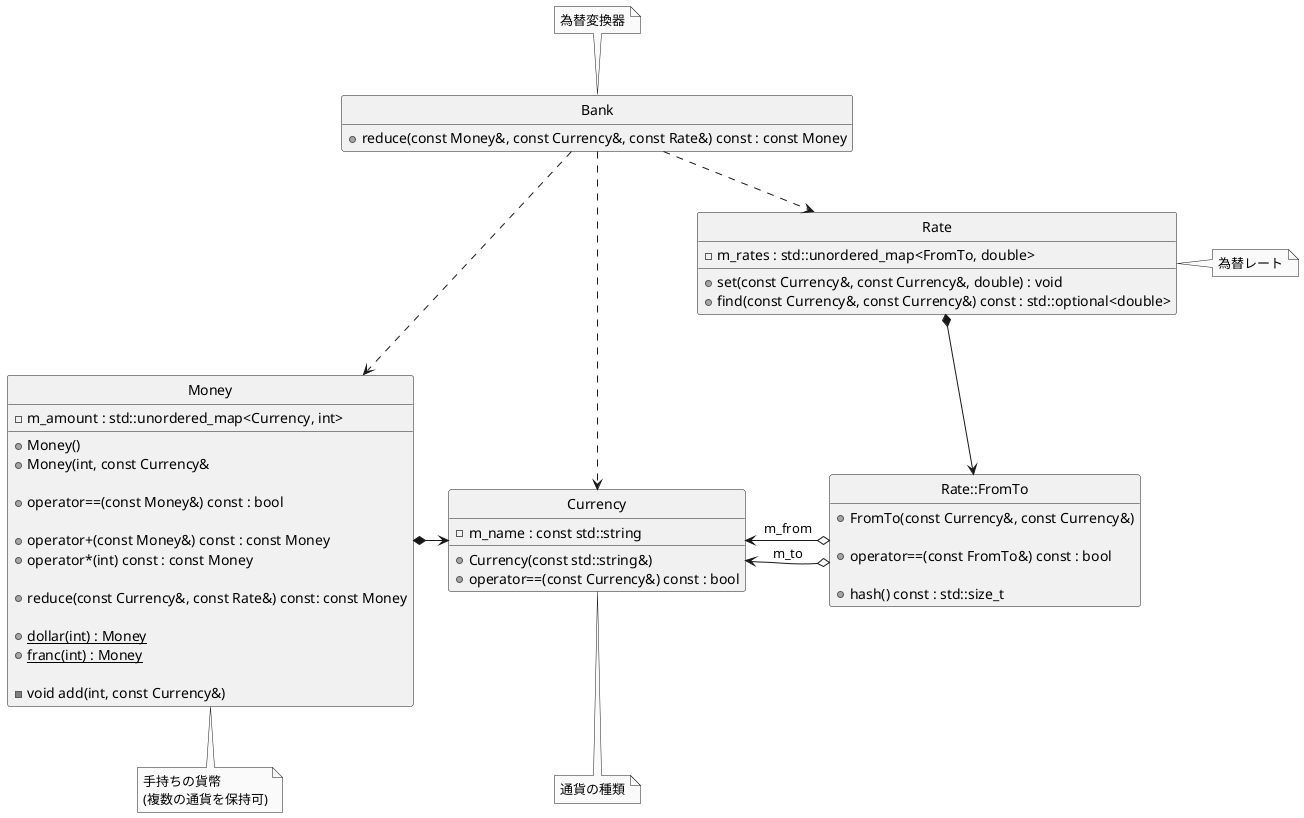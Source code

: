 @startuml class
skinparam {
  monochrome true
  shadowing false
}
hide circle
hide empty members

class Bank {
  + reduce(const Money&, const Currency&, const Rate&) const : const Money
}

class Currency {
  - m_name : const std::string
  + Currency(const std::string&)
  + operator==(const Currency&) const : bool
}

class Money {
  - m_amount : std::unordered_map<Currency, int>
  + Money()
  + Money(int, const Currency&

  + operator==(const Money&) const : bool

  + operator+(const Money&) const : const Money
  + operator*(int) const : const Money

  + reduce(const Currency&, const Rate&) const: const Money

  + {static} dollar(int) : Money
  + {static} franc(int) : Money

  - void add(int, const Currency&)
}

class Rate {
  - m_rates : std::unordered_map<FromTo, double>
  + set(const Currency&, const Currency&, double) : void
  + find(const Currency&, const Currency&) const : std::optional<double>
}

class "Rate::FromTo" as FromTo {
  + FromTo(const Currency&, const Currency&)

  + operator==(const FromTo&) const : bool

  + hash() const : std::size_t
}

Bank ...> Money
Bank ...> Currency
Bank ..> Rate
Rate *--> FromTo
FromTo o-l-> Currency : m_from
FromTo o-l-> Currency : m_to
Money *-r-> Currency

note top of Bank: 為替変換器
note bottom of Money: 手持ちの貨幣\n(複数の通貨を保持可)
note bottom of Currency : 通貨の種類
note right of Rate: 為替レート

@enduml
